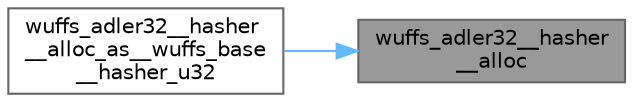 digraph "wuffs_adler32__hasher__alloc"
{
 // LATEX_PDF_SIZE
  bgcolor="transparent";
  edge [fontname=Helvetica,fontsize=10,labelfontname=Helvetica,labelfontsize=10];
  node [fontname=Helvetica,fontsize=10,shape=box,height=0.2,width=0.4];
  rankdir="RL";
  Node1 [id="Node000001",label="wuffs_adler32__hasher\l__alloc",height=0.2,width=0.4,color="gray40", fillcolor="grey60", style="filled", fontcolor="black",tooltip=" "];
  Node1 -> Node2 [id="edge1_Node000001_Node000002",dir="back",color="steelblue1",style="solid",tooltip=" "];
  Node2 [id="Node000002",label="wuffs_adler32__hasher\l__alloc_as__wuffs_base\l__hasher_u32",height=0.2,width=0.4,color="grey40", fillcolor="white", style="filled",URL="$wuffs-v0_83_8c.html#acc7b9e81938e96ff51a1d67a734d7462",tooltip=" "];
}
